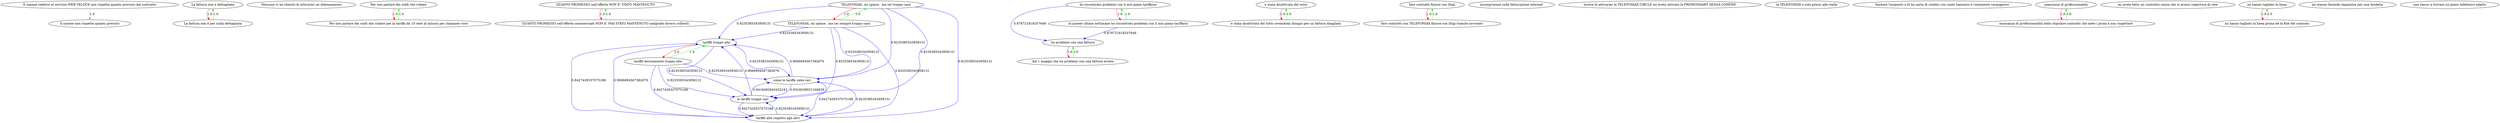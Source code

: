 digraph rawGraph {
"Il canone non rispetta quanto previsto";"Il canone relativo al servizio WEB VELOCE non rispetta quanto previsto dal contratto";"La fattura non è dettagliata";"La fattura non è per nulla dettagliata";"Nessuno vi ha chiesto di attivarmi un abbonamento";"Per non parlare dei soldi che rubate";"Per non parlare dei soldi che rubate per la tariffa da 15 cent al minuto per chiamate voce";"QUANTO PROMESSO nell'offerta NON E' STATO MANTENUTO";"QUANTO PROMESSO nell'offerta commerciale NON E' MAI STATO MANTENUTO malgrado diversi solleciti";"TELEFONIAX, mi spiace.. ma sei troppo cara";"TELEFONIAX, mi spiace.. ma sei sempre troppo cara";"come le tariffe siete cari";"ho problemi con una fattura";"dal 1 maggio che ho problemi con una fattura errata";"e stata disattivata del tutto";"e stata disattivata del tutto creandomi disagio per un fattura sbagliata";"fare contratti finisce con litigi";"fare contratti con TELEFONIAX finisce con litigi tramite avvocato";"ho riscontrato problemi con il mio piano tariffario";"in queste ultime settimane ho riscontrato problemi con il mio piano tariffario";"incongruenze sulla fatturazione internet";"invece di attivarmi la TELEFONIAX CIRCLE mi avete attivato la PROMOSMART SENZA CONFINI";"la TELEFONIAX e solo prezzi alle stelle";"le tariffe troppo cari";"limitare l'acquisto a ki ha carta di credito con conto bancario è veramente vergognoso";"mancanza di professionalità";"mancanza di professionalità nello stipulare contratti che siete i primi a non rispettare";"mi avete fatto un contratto senza che io avessi copertura di rete";"mi hanno tagliato la linea";"mi hanno tagliato la linea prima de la fine del contrato";"mi stanno facendo impazzire per una disdetta";"non riesco a trovare un piano telefonico adatto";"tariffe alte rispetto agli altri";"tariffe troppo alte";"tariffe decisamente troppo alte";"Il canone relativo al servizio WEB VELOCE non rispetta quanto previsto dal contratto" -> "Il canone non rispetta quanto previsto" [label=1.0] [color=green]
"La fattura non è per nulla dettagliata" -> "La fattura non è dettagliata" [label=1.0] [color=green]
"La fattura non è dettagliata" -> "La fattura non è per nulla dettagliata" [label=1.0] [color=red]
"Per non parlare dei soldi che rubate per la tariffa da 15 cent al minuto per chiamate voce" -> "Per non parlare dei soldi che rubate" [label=1.0] [color=green]
"Per non parlare dei soldi che rubate" -> "Per non parlare dei soldi che rubate per la tariffa da 15 cent al minuto per chiamate voce" [label=1.0] [color=red]
"QUANTO PROMESSO nell'offerta commerciale NON E' MAI STATO MANTENUTO malgrado diversi solleciti" -> "QUANTO PROMESSO nell'offerta NON E' STATO MANTENUTO" [label=1.0] [color=green]
"QUANTO PROMESSO nell'offerta NON E' STATO MANTENUTO" -> "QUANTO PROMESSO nell'offerta commerciale NON E' MAI STATO MANTENUTO malgrado diversi solleciti" [label=1.0] [color=red]
"TELEFONIAX, mi spiace.. ma sei sempre troppo cara" -> "TELEFONIAX, mi spiace.. ma sei troppo cara" [label=1.0] [color=green]
"TELEFONIAX, mi spiace.. ma sei troppo cara" -> "TELEFONIAX, mi spiace.. ma sei sempre troppo cara" [label=1.0] [color=red]
"dal 1 maggio che ho problemi con una fattura errata" -> "ho problemi con una fattura" [label=1.0] [color=green]
"ho problemi con una fattura" -> "dal 1 maggio che ho problemi con una fattura errata" [label=1.0] [color=red]
"e stata disattivata del tutto creandomi disagio per un fattura sbagliata" -> "e stata disattivata del tutto" [label=1.0] [color=green]
"e stata disattivata del tutto" -> "e stata disattivata del tutto creandomi disagio per un fattura sbagliata" [label=1.0] [color=red]
"fare contratti con TELEFONIAX finisce con litigi tramite avvocato" -> "fare contratti finisce con litigi" [label=1.0] [color=green]
"fare contratti finisce con litigi" -> "fare contratti con TELEFONIAX finisce con litigi tramite avvocato" [label=1.0] [color=red]
"in queste ultime settimane ho riscontrato problemi con il mio piano tariffario" -> "ho riscontrato problemi con il mio piano tariffario" [label=1.0] [color=green]
"ho riscontrato problemi con il mio piano tariffario" -> "in queste ultime settimane ho riscontrato problemi con il mio piano tariffario" [label=1.0] [color=red]
"ho riscontrato problemi con il mio piano tariffario" -> "ho problemi con una fattura" [label=0.878721818207646] [color=blue]
"le tariffe troppo cari" -> "come le tariffe siete cari" [label=0.9418482843452242] [color=blue]
"come le tariffe siete cari" -> "le tariffe troppo cari" [label=0.9334038931246829] [color=blue]
"TELEFONIAX, mi spiace.. ma sei troppo cara" -> "le tariffe troppo cari" [label=0.8235385343958131] [color=blue]
"mancanza di professionalità nello stipulare contratti che siete i primi a non rispettare" -> "mancanza di professionalità" [label=1.0] [color=green]
"mancanza di professionalità" -> "mancanza di professionalità nello stipulare contratti che siete i primi a non rispettare" [label=1.0] [color=red]
"mi hanno tagliato la linea prima de la fine del contrato" -> "mi hanno tagliato la linea" [label=1.0] [color=green]
"mi hanno tagliato la linea" -> "mi hanno tagliato la linea prima de la fine del contrato" [label=1.0] [color=red]
"tariffe decisamente troppo alte" -> "tariffe troppo alte" [label=1.0] [color=green]
"tariffe troppo alte" -> "tariffe decisamente troppo alte" [label=1.0] [color=red]
"tariffe troppo alte" -> "tariffe alte rispetto agli altri" [label=0.8427429337075188] [color=blue]
"tariffe alte rispetto agli altri" -> "tariffe troppo alte" [label=0.9066694567382676] [color=blue]
"le tariffe troppo cari" -> "tariffe troppo alte" [label=0.9066694567382676] [color=blue]
"tariffe troppo alte" -> "le tariffe troppo cari" [label=0.8235385343958131] [color=blue]
"TELEFONIAX, mi spiace.. ma sei troppo cara" -> "tariffe troppo alte" [label=0.8235385343958131] [color=blue]
"TELEFONIAX, mi spiace.. ma sei troppo cara" -> "come le tariffe siete cari" [label=0.8235385343958131] [color=blue]
"TELEFONIAX, mi spiace.. ma sei sempre troppo cara" -> "tariffe troppo alte" [label=0.8235385343958131] [color=blue]
"TELEFONIAX, mi spiace.. ma sei sempre troppo cara" -> "le tariffe troppo cari" [label=0.8235385343958131] [color=blue]
"TELEFONIAX, mi spiace.. ma sei sempre troppo cara" -> "come le tariffe siete cari" [label=0.8235385343958131] [color=blue]
"come le tariffe siete cari" -> "tariffe troppo alte" [label=0.9066694567382676] [color=blue]
"in queste ultime settimane ho riscontrato problemi con il mio piano tariffario" -> "ho problemi con una fattura" [label=0.878721818207646] [color=blue]
"le tariffe troppo cari" -> "tariffe alte rispetto agli altri" [label=0.8427429337075188] [color=blue]
"tariffe alte rispetto agli altri" -> "le tariffe troppo cari" [label=0.8235385343958131] [color=blue]
"tariffe troppo alte" -> "come le tariffe siete cari" [label=0.8235385343958131] [color=blue]
"tariffe decisamente troppo alte" -> "tariffe alte rispetto agli altri" [label=0.8427429337075188] [color=blue]
"tariffe decisamente troppo alte" -> "le tariffe troppo cari" [label=0.8235385343958131] [color=blue]
"tariffe decisamente troppo alte" -> "come le tariffe siete cari" [label=0.8235385343958131] [color=blue]
"TELEFONIAX, mi spiace.. ma sei troppo cara" -> "tariffe alte rispetto agli altri" [label=0.8235385343958131] [color=blue]
"TELEFONIAX, mi spiace.. ma sei sempre troppo cara" -> "tariffe alte rispetto agli altri" [label=0.8235385343958131] [color=blue]
"come le tariffe siete cari" -> "tariffe alte rispetto agli altri" [label=0.8427429337075188] [color=blue]
"tariffe alte rispetto agli altri" -> "come le tariffe siete cari" [label=0.8235385343958131] [color=blue]
}